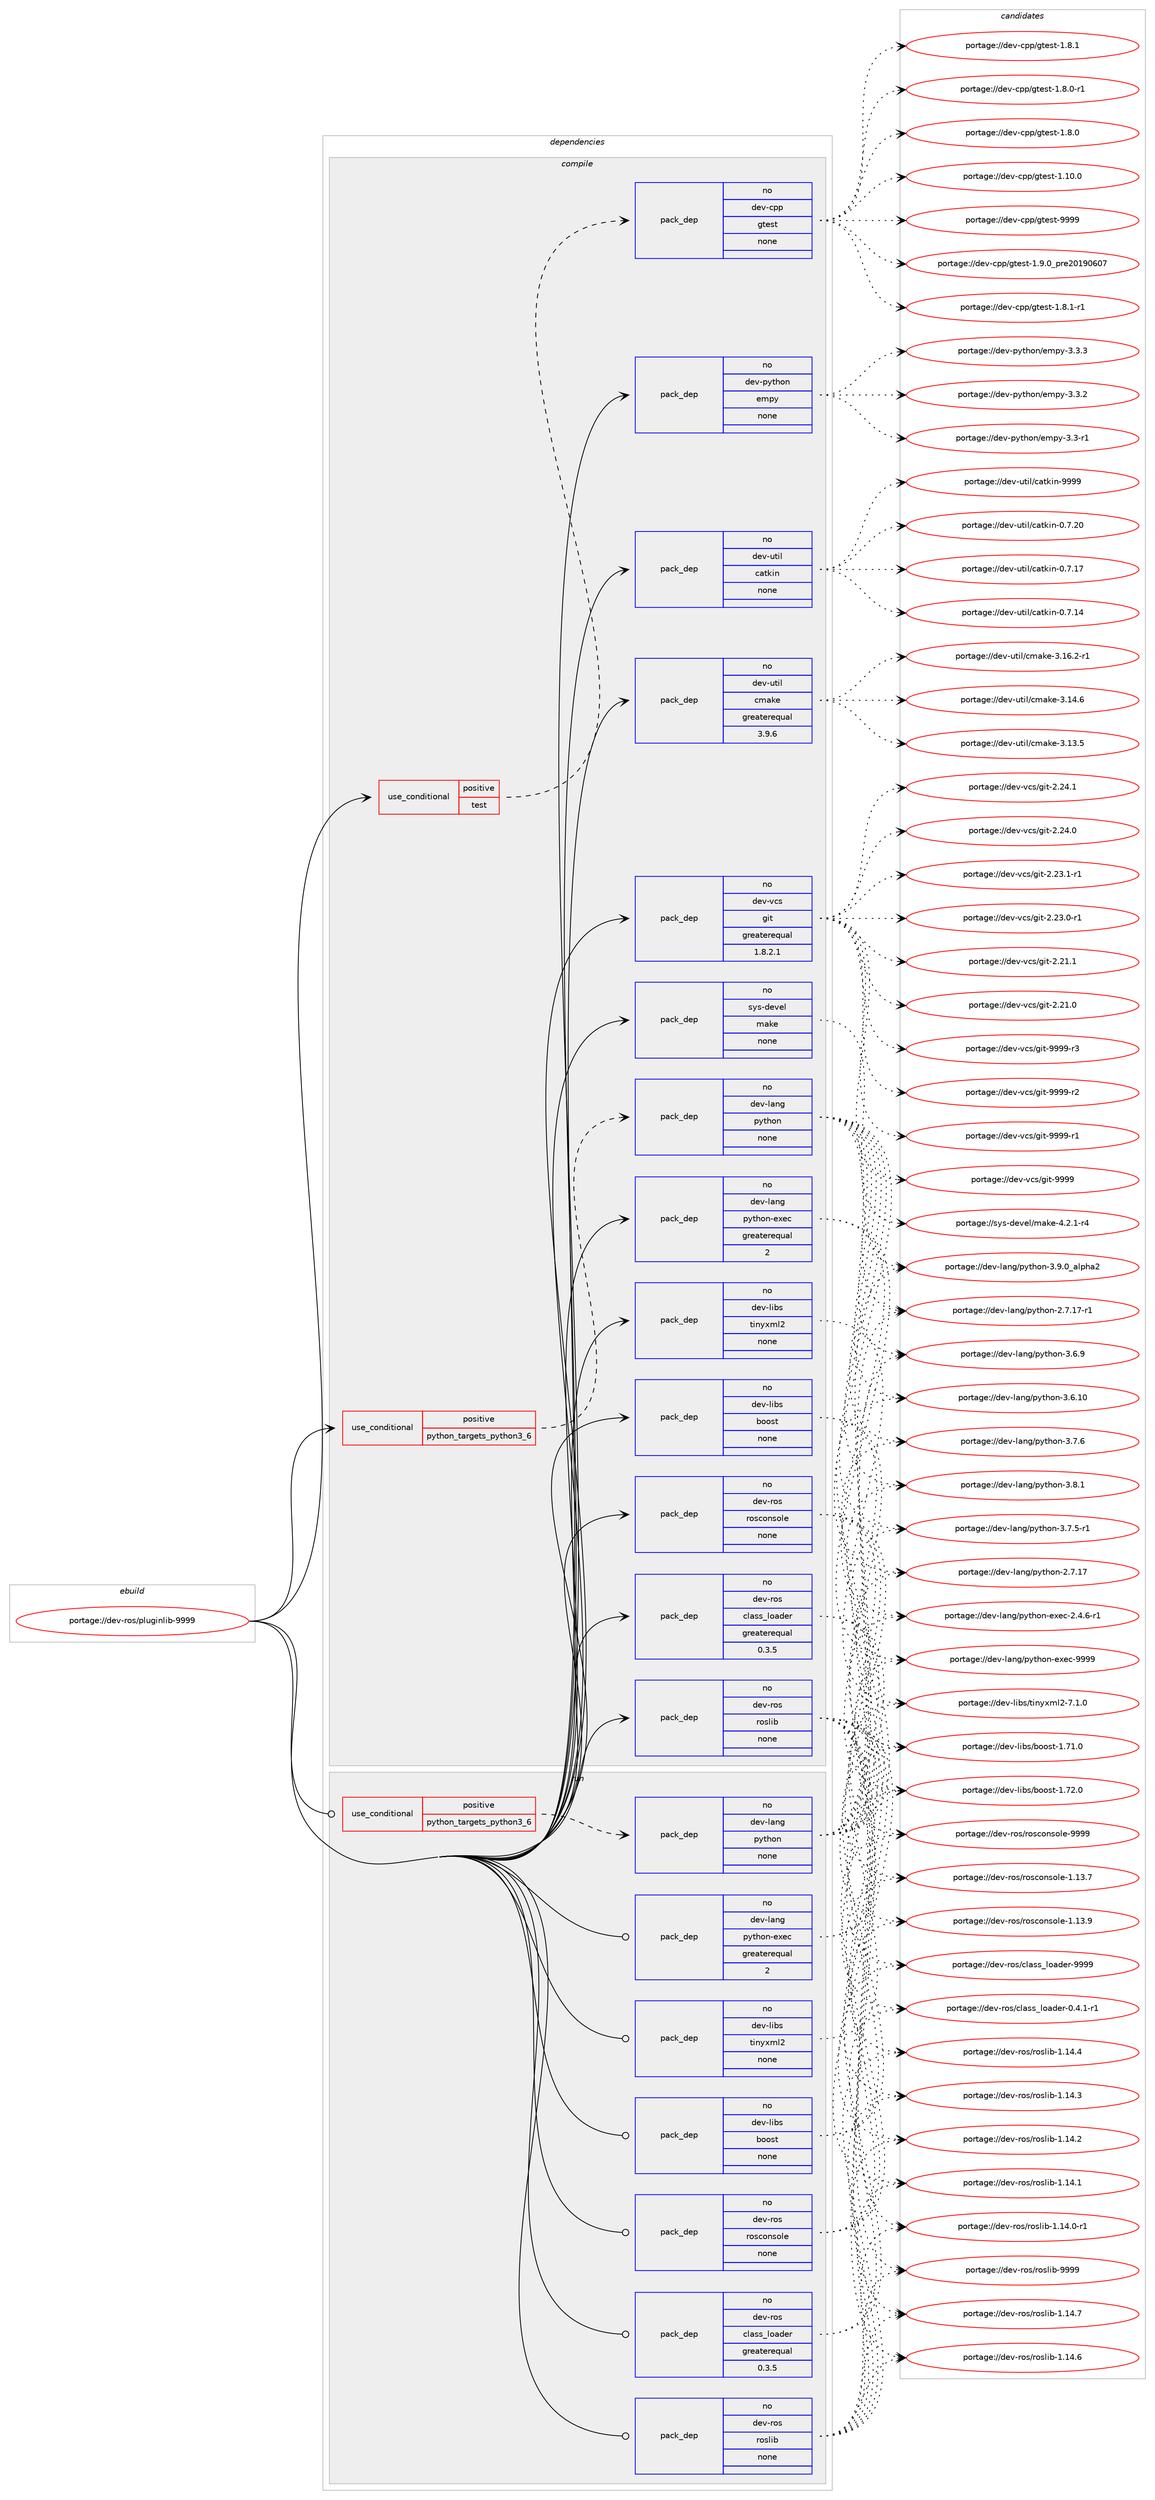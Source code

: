 digraph prolog {

# *************
# Graph options
# *************

newrank=true;
concentrate=true;
compound=true;
graph [rankdir=LR,fontname=Helvetica,fontsize=10,ranksep=1.5];#, ranksep=2.5, nodesep=0.2];
edge  [arrowhead=vee];
node  [fontname=Helvetica,fontsize=10];

# **********
# The ebuild
# **********

subgraph cluster_leftcol {
color=gray;
rank=same;
label=<<i>ebuild</i>>;
id [label="portage://dev-ros/pluginlib-9999", color=red, width=4, href="../dev-ros/pluginlib-9999.svg"];
}

# ****************
# The dependencies
# ****************

subgraph cluster_midcol {
color=gray;
label=<<i>dependencies</i>>;
subgraph cluster_compile {
fillcolor="#eeeeee";
style=filled;
label=<<i>compile</i>>;
subgraph cond99067 {
dependency393903 [label=<<TABLE BORDER="0" CELLBORDER="1" CELLSPACING="0" CELLPADDING="4"><TR><TD ROWSPAN="3" CELLPADDING="10">use_conditional</TD></TR><TR><TD>positive</TD></TR><TR><TD>python_targets_python3_6</TD></TR></TABLE>>, shape=none, color=red];
subgraph pack289983 {
dependency393904 [label=<<TABLE BORDER="0" CELLBORDER="1" CELLSPACING="0" CELLPADDING="4" WIDTH="220"><TR><TD ROWSPAN="6" CELLPADDING="30">pack_dep</TD></TR><TR><TD WIDTH="110">no</TD></TR><TR><TD>dev-lang</TD></TR><TR><TD>python</TD></TR><TR><TD>none</TD></TR><TR><TD></TD></TR></TABLE>>, shape=none, color=blue];
}
dependency393903:e -> dependency393904:w [weight=20,style="dashed",arrowhead="vee"];
}
id:e -> dependency393903:w [weight=20,style="solid",arrowhead="vee"];
subgraph cond99068 {
dependency393905 [label=<<TABLE BORDER="0" CELLBORDER="1" CELLSPACING="0" CELLPADDING="4"><TR><TD ROWSPAN="3" CELLPADDING="10">use_conditional</TD></TR><TR><TD>positive</TD></TR><TR><TD>test</TD></TR></TABLE>>, shape=none, color=red];
subgraph pack289984 {
dependency393906 [label=<<TABLE BORDER="0" CELLBORDER="1" CELLSPACING="0" CELLPADDING="4" WIDTH="220"><TR><TD ROWSPAN="6" CELLPADDING="30">pack_dep</TD></TR><TR><TD WIDTH="110">no</TD></TR><TR><TD>dev-cpp</TD></TR><TR><TD>gtest</TD></TR><TR><TD>none</TD></TR><TR><TD></TD></TR></TABLE>>, shape=none, color=blue];
}
dependency393905:e -> dependency393906:w [weight=20,style="dashed",arrowhead="vee"];
}
id:e -> dependency393905:w [weight=20,style="solid",arrowhead="vee"];
subgraph pack289985 {
dependency393907 [label=<<TABLE BORDER="0" CELLBORDER="1" CELLSPACING="0" CELLPADDING="4" WIDTH="220"><TR><TD ROWSPAN="6" CELLPADDING="30">pack_dep</TD></TR><TR><TD WIDTH="110">no</TD></TR><TR><TD>dev-lang</TD></TR><TR><TD>python-exec</TD></TR><TR><TD>greaterequal</TD></TR><TR><TD>2</TD></TR></TABLE>>, shape=none, color=blue];
}
id:e -> dependency393907:w [weight=20,style="solid",arrowhead="vee"];
subgraph pack289986 {
dependency393908 [label=<<TABLE BORDER="0" CELLBORDER="1" CELLSPACING="0" CELLPADDING="4" WIDTH="220"><TR><TD ROWSPAN="6" CELLPADDING="30">pack_dep</TD></TR><TR><TD WIDTH="110">no</TD></TR><TR><TD>dev-libs</TD></TR><TR><TD>boost</TD></TR><TR><TD>none</TD></TR><TR><TD></TD></TR></TABLE>>, shape=none, color=blue];
}
id:e -> dependency393908:w [weight=20,style="solid",arrowhead="vee"];
subgraph pack289987 {
dependency393909 [label=<<TABLE BORDER="0" CELLBORDER="1" CELLSPACING="0" CELLPADDING="4" WIDTH="220"><TR><TD ROWSPAN="6" CELLPADDING="30">pack_dep</TD></TR><TR><TD WIDTH="110">no</TD></TR><TR><TD>dev-libs</TD></TR><TR><TD>tinyxml2</TD></TR><TR><TD>none</TD></TR><TR><TD></TD></TR></TABLE>>, shape=none, color=blue];
}
id:e -> dependency393909:w [weight=20,style="solid",arrowhead="vee"];
subgraph pack289988 {
dependency393910 [label=<<TABLE BORDER="0" CELLBORDER="1" CELLSPACING="0" CELLPADDING="4" WIDTH="220"><TR><TD ROWSPAN="6" CELLPADDING="30">pack_dep</TD></TR><TR><TD WIDTH="110">no</TD></TR><TR><TD>dev-python</TD></TR><TR><TD>empy</TD></TR><TR><TD>none</TD></TR><TR><TD></TD></TR></TABLE>>, shape=none, color=blue];
}
id:e -> dependency393910:w [weight=20,style="solid",arrowhead="vee"];
subgraph pack289989 {
dependency393911 [label=<<TABLE BORDER="0" CELLBORDER="1" CELLSPACING="0" CELLPADDING="4" WIDTH="220"><TR><TD ROWSPAN="6" CELLPADDING="30">pack_dep</TD></TR><TR><TD WIDTH="110">no</TD></TR><TR><TD>dev-ros</TD></TR><TR><TD>class_loader</TD></TR><TR><TD>greaterequal</TD></TR><TR><TD>0.3.5</TD></TR></TABLE>>, shape=none, color=blue];
}
id:e -> dependency393911:w [weight=20,style="solid",arrowhead="vee"];
subgraph pack289990 {
dependency393912 [label=<<TABLE BORDER="0" CELLBORDER="1" CELLSPACING="0" CELLPADDING="4" WIDTH="220"><TR><TD ROWSPAN="6" CELLPADDING="30">pack_dep</TD></TR><TR><TD WIDTH="110">no</TD></TR><TR><TD>dev-ros</TD></TR><TR><TD>rosconsole</TD></TR><TR><TD>none</TD></TR><TR><TD></TD></TR></TABLE>>, shape=none, color=blue];
}
id:e -> dependency393912:w [weight=20,style="solid",arrowhead="vee"];
subgraph pack289991 {
dependency393913 [label=<<TABLE BORDER="0" CELLBORDER="1" CELLSPACING="0" CELLPADDING="4" WIDTH="220"><TR><TD ROWSPAN="6" CELLPADDING="30">pack_dep</TD></TR><TR><TD WIDTH="110">no</TD></TR><TR><TD>dev-ros</TD></TR><TR><TD>roslib</TD></TR><TR><TD>none</TD></TR><TR><TD></TD></TR></TABLE>>, shape=none, color=blue];
}
id:e -> dependency393913:w [weight=20,style="solid",arrowhead="vee"];
subgraph pack289992 {
dependency393914 [label=<<TABLE BORDER="0" CELLBORDER="1" CELLSPACING="0" CELLPADDING="4" WIDTH="220"><TR><TD ROWSPAN="6" CELLPADDING="30">pack_dep</TD></TR><TR><TD WIDTH="110">no</TD></TR><TR><TD>dev-util</TD></TR><TR><TD>catkin</TD></TR><TR><TD>none</TD></TR><TR><TD></TD></TR></TABLE>>, shape=none, color=blue];
}
id:e -> dependency393914:w [weight=20,style="solid",arrowhead="vee"];
subgraph pack289993 {
dependency393915 [label=<<TABLE BORDER="0" CELLBORDER="1" CELLSPACING="0" CELLPADDING="4" WIDTH="220"><TR><TD ROWSPAN="6" CELLPADDING="30">pack_dep</TD></TR><TR><TD WIDTH="110">no</TD></TR><TR><TD>dev-util</TD></TR><TR><TD>cmake</TD></TR><TR><TD>greaterequal</TD></TR><TR><TD>3.9.6</TD></TR></TABLE>>, shape=none, color=blue];
}
id:e -> dependency393915:w [weight=20,style="solid",arrowhead="vee"];
subgraph pack289994 {
dependency393916 [label=<<TABLE BORDER="0" CELLBORDER="1" CELLSPACING="0" CELLPADDING="4" WIDTH="220"><TR><TD ROWSPAN="6" CELLPADDING="30">pack_dep</TD></TR><TR><TD WIDTH="110">no</TD></TR><TR><TD>dev-vcs</TD></TR><TR><TD>git</TD></TR><TR><TD>greaterequal</TD></TR><TR><TD>1.8.2.1</TD></TR></TABLE>>, shape=none, color=blue];
}
id:e -> dependency393916:w [weight=20,style="solid",arrowhead="vee"];
subgraph pack289995 {
dependency393917 [label=<<TABLE BORDER="0" CELLBORDER="1" CELLSPACING="0" CELLPADDING="4" WIDTH="220"><TR><TD ROWSPAN="6" CELLPADDING="30">pack_dep</TD></TR><TR><TD WIDTH="110">no</TD></TR><TR><TD>sys-devel</TD></TR><TR><TD>make</TD></TR><TR><TD>none</TD></TR><TR><TD></TD></TR></TABLE>>, shape=none, color=blue];
}
id:e -> dependency393917:w [weight=20,style="solid",arrowhead="vee"];
}
subgraph cluster_compileandrun {
fillcolor="#eeeeee";
style=filled;
label=<<i>compile and run</i>>;
}
subgraph cluster_run {
fillcolor="#eeeeee";
style=filled;
label=<<i>run</i>>;
subgraph cond99069 {
dependency393918 [label=<<TABLE BORDER="0" CELLBORDER="1" CELLSPACING="0" CELLPADDING="4"><TR><TD ROWSPAN="3" CELLPADDING="10">use_conditional</TD></TR><TR><TD>positive</TD></TR><TR><TD>python_targets_python3_6</TD></TR></TABLE>>, shape=none, color=red];
subgraph pack289996 {
dependency393919 [label=<<TABLE BORDER="0" CELLBORDER="1" CELLSPACING="0" CELLPADDING="4" WIDTH="220"><TR><TD ROWSPAN="6" CELLPADDING="30">pack_dep</TD></TR><TR><TD WIDTH="110">no</TD></TR><TR><TD>dev-lang</TD></TR><TR><TD>python</TD></TR><TR><TD>none</TD></TR><TR><TD></TD></TR></TABLE>>, shape=none, color=blue];
}
dependency393918:e -> dependency393919:w [weight=20,style="dashed",arrowhead="vee"];
}
id:e -> dependency393918:w [weight=20,style="solid",arrowhead="odot"];
subgraph pack289997 {
dependency393920 [label=<<TABLE BORDER="0" CELLBORDER="1" CELLSPACING="0" CELLPADDING="4" WIDTH="220"><TR><TD ROWSPAN="6" CELLPADDING="30">pack_dep</TD></TR><TR><TD WIDTH="110">no</TD></TR><TR><TD>dev-lang</TD></TR><TR><TD>python-exec</TD></TR><TR><TD>greaterequal</TD></TR><TR><TD>2</TD></TR></TABLE>>, shape=none, color=blue];
}
id:e -> dependency393920:w [weight=20,style="solid",arrowhead="odot"];
subgraph pack289998 {
dependency393921 [label=<<TABLE BORDER="0" CELLBORDER="1" CELLSPACING="0" CELLPADDING="4" WIDTH="220"><TR><TD ROWSPAN="6" CELLPADDING="30">pack_dep</TD></TR><TR><TD WIDTH="110">no</TD></TR><TR><TD>dev-libs</TD></TR><TR><TD>boost</TD></TR><TR><TD>none</TD></TR><TR><TD></TD></TR></TABLE>>, shape=none, color=blue];
}
id:e -> dependency393921:w [weight=20,style="solid",arrowhead="odot"];
subgraph pack289999 {
dependency393922 [label=<<TABLE BORDER="0" CELLBORDER="1" CELLSPACING="0" CELLPADDING="4" WIDTH="220"><TR><TD ROWSPAN="6" CELLPADDING="30">pack_dep</TD></TR><TR><TD WIDTH="110">no</TD></TR><TR><TD>dev-libs</TD></TR><TR><TD>tinyxml2</TD></TR><TR><TD>none</TD></TR><TR><TD></TD></TR></TABLE>>, shape=none, color=blue];
}
id:e -> dependency393922:w [weight=20,style="solid",arrowhead="odot"];
subgraph pack290000 {
dependency393923 [label=<<TABLE BORDER="0" CELLBORDER="1" CELLSPACING="0" CELLPADDING="4" WIDTH="220"><TR><TD ROWSPAN="6" CELLPADDING="30">pack_dep</TD></TR><TR><TD WIDTH="110">no</TD></TR><TR><TD>dev-ros</TD></TR><TR><TD>class_loader</TD></TR><TR><TD>greaterequal</TD></TR><TR><TD>0.3.5</TD></TR></TABLE>>, shape=none, color=blue];
}
id:e -> dependency393923:w [weight=20,style="solid",arrowhead="odot"];
subgraph pack290001 {
dependency393924 [label=<<TABLE BORDER="0" CELLBORDER="1" CELLSPACING="0" CELLPADDING="4" WIDTH="220"><TR><TD ROWSPAN="6" CELLPADDING="30">pack_dep</TD></TR><TR><TD WIDTH="110">no</TD></TR><TR><TD>dev-ros</TD></TR><TR><TD>rosconsole</TD></TR><TR><TD>none</TD></TR><TR><TD></TD></TR></TABLE>>, shape=none, color=blue];
}
id:e -> dependency393924:w [weight=20,style="solid",arrowhead="odot"];
subgraph pack290002 {
dependency393925 [label=<<TABLE BORDER="0" CELLBORDER="1" CELLSPACING="0" CELLPADDING="4" WIDTH="220"><TR><TD ROWSPAN="6" CELLPADDING="30">pack_dep</TD></TR><TR><TD WIDTH="110">no</TD></TR><TR><TD>dev-ros</TD></TR><TR><TD>roslib</TD></TR><TR><TD>none</TD></TR><TR><TD></TD></TR></TABLE>>, shape=none, color=blue];
}
id:e -> dependency393925:w [weight=20,style="solid",arrowhead="odot"];
}
}

# **************
# The candidates
# **************

subgraph cluster_choices {
rank=same;
color=gray;
label=<<i>candidates</i>>;

subgraph choice289983 {
color=black;
nodesep=1;
choice10010111845108971101034711212111610411111045514657464895971081121049750 [label="portage://dev-lang/python-3.9.0_alpha2", color=red, width=4,href="../dev-lang/python-3.9.0_alpha2.svg"];
choice100101118451089711010347112121116104111110455146564649 [label="portage://dev-lang/python-3.8.1", color=red, width=4,href="../dev-lang/python-3.8.1.svg"];
choice100101118451089711010347112121116104111110455146554654 [label="portage://dev-lang/python-3.7.6", color=red, width=4,href="../dev-lang/python-3.7.6.svg"];
choice1001011184510897110103471121211161041111104551465546534511449 [label="portage://dev-lang/python-3.7.5-r1", color=red, width=4,href="../dev-lang/python-3.7.5-r1.svg"];
choice100101118451089711010347112121116104111110455146544657 [label="portage://dev-lang/python-3.6.9", color=red, width=4,href="../dev-lang/python-3.6.9.svg"];
choice10010111845108971101034711212111610411111045514654464948 [label="portage://dev-lang/python-3.6.10", color=red, width=4,href="../dev-lang/python-3.6.10.svg"];
choice100101118451089711010347112121116104111110455046554649554511449 [label="portage://dev-lang/python-2.7.17-r1", color=red, width=4,href="../dev-lang/python-2.7.17-r1.svg"];
choice10010111845108971101034711212111610411111045504655464955 [label="portage://dev-lang/python-2.7.17", color=red, width=4,href="../dev-lang/python-2.7.17.svg"];
dependency393904:e -> choice10010111845108971101034711212111610411111045514657464895971081121049750:w [style=dotted,weight="100"];
dependency393904:e -> choice100101118451089711010347112121116104111110455146564649:w [style=dotted,weight="100"];
dependency393904:e -> choice100101118451089711010347112121116104111110455146554654:w [style=dotted,weight="100"];
dependency393904:e -> choice1001011184510897110103471121211161041111104551465546534511449:w [style=dotted,weight="100"];
dependency393904:e -> choice100101118451089711010347112121116104111110455146544657:w [style=dotted,weight="100"];
dependency393904:e -> choice10010111845108971101034711212111610411111045514654464948:w [style=dotted,weight="100"];
dependency393904:e -> choice100101118451089711010347112121116104111110455046554649554511449:w [style=dotted,weight="100"];
dependency393904:e -> choice10010111845108971101034711212111610411111045504655464955:w [style=dotted,weight="100"];
}
subgraph choice289984 {
color=black;
nodesep=1;
choice1001011184599112112471031161011151164557575757 [label="portage://dev-cpp/gtest-9999", color=red, width=4,href="../dev-cpp/gtest-9999.svg"];
choice100101118459911211247103116101115116454946574648951121141015048495748544855 [label="portage://dev-cpp/gtest-1.9.0_pre20190607", color=red, width=4,href="../dev-cpp/gtest-1.9.0_pre20190607.svg"];
choice1001011184599112112471031161011151164549465646494511449 [label="portage://dev-cpp/gtest-1.8.1-r1", color=red, width=4,href="../dev-cpp/gtest-1.8.1-r1.svg"];
choice100101118459911211247103116101115116454946564649 [label="portage://dev-cpp/gtest-1.8.1", color=red, width=4,href="../dev-cpp/gtest-1.8.1.svg"];
choice1001011184599112112471031161011151164549465646484511449 [label="portage://dev-cpp/gtest-1.8.0-r1", color=red, width=4,href="../dev-cpp/gtest-1.8.0-r1.svg"];
choice100101118459911211247103116101115116454946564648 [label="portage://dev-cpp/gtest-1.8.0", color=red, width=4,href="../dev-cpp/gtest-1.8.0.svg"];
choice10010111845991121124710311610111511645494649484648 [label="portage://dev-cpp/gtest-1.10.0", color=red, width=4,href="../dev-cpp/gtest-1.10.0.svg"];
dependency393906:e -> choice1001011184599112112471031161011151164557575757:w [style=dotted,weight="100"];
dependency393906:e -> choice100101118459911211247103116101115116454946574648951121141015048495748544855:w [style=dotted,weight="100"];
dependency393906:e -> choice1001011184599112112471031161011151164549465646494511449:w [style=dotted,weight="100"];
dependency393906:e -> choice100101118459911211247103116101115116454946564649:w [style=dotted,weight="100"];
dependency393906:e -> choice1001011184599112112471031161011151164549465646484511449:w [style=dotted,weight="100"];
dependency393906:e -> choice100101118459911211247103116101115116454946564648:w [style=dotted,weight="100"];
dependency393906:e -> choice10010111845991121124710311610111511645494649484648:w [style=dotted,weight="100"];
}
subgraph choice289985 {
color=black;
nodesep=1;
choice10010111845108971101034711212111610411111045101120101994557575757 [label="portage://dev-lang/python-exec-9999", color=red, width=4,href="../dev-lang/python-exec-9999.svg"];
choice10010111845108971101034711212111610411111045101120101994550465246544511449 [label="portage://dev-lang/python-exec-2.4.6-r1", color=red, width=4,href="../dev-lang/python-exec-2.4.6-r1.svg"];
dependency393907:e -> choice10010111845108971101034711212111610411111045101120101994557575757:w [style=dotted,weight="100"];
dependency393907:e -> choice10010111845108971101034711212111610411111045101120101994550465246544511449:w [style=dotted,weight="100"];
}
subgraph choice289986 {
color=black;
nodesep=1;
choice1001011184510810598115479811111111511645494655504648 [label="portage://dev-libs/boost-1.72.0", color=red, width=4,href="../dev-libs/boost-1.72.0.svg"];
choice1001011184510810598115479811111111511645494655494648 [label="portage://dev-libs/boost-1.71.0", color=red, width=4,href="../dev-libs/boost-1.71.0.svg"];
dependency393908:e -> choice1001011184510810598115479811111111511645494655504648:w [style=dotted,weight="100"];
dependency393908:e -> choice1001011184510810598115479811111111511645494655494648:w [style=dotted,weight="100"];
}
subgraph choice289987 {
color=black;
nodesep=1;
choice10010111845108105981154711610511012112010910850455546494648 [label="portage://dev-libs/tinyxml2-7.1.0", color=red, width=4,href="../dev-libs/tinyxml2-7.1.0.svg"];
dependency393909:e -> choice10010111845108105981154711610511012112010910850455546494648:w [style=dotted,weight="100"];
}
subgraph choice289988 {
color=black;
nodesep=1;
choice1001011184511212111610411111047101109112121455146514651 [label="portage://dev-python/empy-3.3.3", color=red, width=4,href="../dev-python/empy-3.3.3.svg"];
choice1001011184511212111610411111047101109112121455146514650 [label="portage://dev-python/empy-3.3.2", color=red, width=4,href="../dev-python/empy-3.3.2.svg"];
choice1001011184511212111610411111047101109112121455146514511449 [label="portage://dev-python/empy-3.3-r1", color=red, width=4,href="../dev-python/empy-3.3-r1.svg"];
dependency393910:e -> choice1001011184511212111610411111047101109112121455146514651:w [style=dotted,weight="100"];
dependency393910:e -> choice1001011184511212111610411111047101109112121455146514650:w [style=dotted,weight="100"];
dependency393910:e -> choice1001011184511212111610411111047101109112121455146514511449:w [style=dotted,weight="100"];
}
subgraph choice289989 {
color=black;
nodesep=1;
choice1001011184511411111547991089711511595108111971001011144557575757 [label="portage://dev-ros/class_loader-9999", color=red, width=4,href="../dev-ros/class_loader-9999.svg"];
choice1001011184511411111547991089711511595108111971001011144548465246494511449 [label="portage://dev-ros/class_loader-0.4.1-r1", color=red, width=4,href="../dev-ros/class_loader-0.4.1-r1.svg"];
dependency393911:e -> choice1001011184511411111547991089711511595108111971001011144557575757:w [style=dotted,weight="100"];
dependency393911:e -> choice1001011184511411111547991089711511595108111971001011144548465246494511449:w [style=dotted,weight="100"];
}
subgraph choice289990 {
color=black;
nodesep=1;
choice1001011184511411111547114111115991111101151111081014557575757 [label="portage://dev-ros/rosconsole-9999", color=red, width=4,href="../dev-ros/rosconsole-9999.svg"];
choice10010111845114111115471141111159911111011511110810145494649514657 [label="portage://dev-ros/rosconsole-1.13.9", color=red, width=4,href="../dev-ros/rosconsole-1.13.9.svg"];
choice10010111845114111115471141111159911111011511110810145494649514655 [label="portage://dev-ros/rosconsole-1.13.7", color=red, width=4,href="../dev-ros/rosconsole-1.13.7.svg"];
dependency393912:e -> choice1001011184511411111547114111115991111101151111081014557575757:w [style=dotted,weight="100"];
dependency393912:e -> choice10010111845114111115471141111159911111011511110810145494649514657:w [style=dotted,weight="100"];
dependency393912:e -> choice10010111845114111115471141111159911111011511110810145494649514655:w [style=dotted,weight="100"];
}
subgraph choice289991 {
color=black;
nodesep=1;
choice1001011184511411111547114111115108105984557575757 [label="portage://dev-ros/roslib-9999", color=red, width=4,href="../dev-ros/roslib-9999.svg"];
choice10010111845114111115471141111151081059845494649524655 [label="portage://dev-ros/roslib-1.14.7", color=red, width=4,href="../dev-ros/roslib-1.14.7.svg"];
choice10010111845114111115471141111151081059845494649524654 [label="portage://dev-ros/roslib-1.14.6", color=red, width=4,href="../dev-ros/roslib-1.14.6.svg"];
choice10010111845114111115471141111151081059845494649524652 [label="portage://dev-ros/roslib-1.14.4", color=red, width=4,href="../dev-ros/roslib-1.14.4.svg"];
choice10010111845114111115471141111151081059845494649524651 [label="portage://dev-ros/roslib-1.14.3", color=red, width=4,href="../dev-ros/roslib-1.14.3.svg"];
choice10010111845114111115471141111151081059845494649524650 [label="portage://dev-ros/roslib-1.14.2", color=red, width=4,href="../dev-ros/roslib-1.14.2.svg"];
choice10010111845114111115471141111151081059845494649524649 [label="portage://dev-ros/roslib-1.14.1", color=red, width=4,href="../dev-ros/roslib-1.14.1.svg"];
choice100101118451141111154711411111510810598454946495246484511449 [label="portage://dev-ros/roslib-1.14.0-r1", color=red, width=4,href="../dev-ros/roslib-1.14.0-r1.svg"];
dependency393913:e -> choice1001011184511411111547114111115108105984557575757:w [style=dotted,weight="100"];
dependency393913:e -> choice10010111845114111115471141111151081059845494649524655:w [style=dotted,weight="100"];
dependency393913:e -> choice10010111845114111115471141111151081059845494649524654:w [style=dotted,weight="100"];
dependency393913:e -> choice10010111845114111115471141111151081059845494649524652:w [style=dotted,weight="100"];
dependency393913:e -> choice10010111845114111115471141111151081059845494649524651:w [style=dotted,weight="100"];
dependency393913:e -> choice10010111845114111115471141111151081059845494649524650:w [style=dotted,weight="100"];
dependency393913:e -> choice10010111845114111115471141111151081059845494649524649:w [style=dotted,weight="100"];
dependency393913:e -> choice100101118451141111154711411111510810598454946495246484511449:w [style=dotted,weight="100"];
}
subgraph choice289992 {
color=black;
nodesep=1;
choice100101118451171161051084799971161071051104557575757 [label="portage://dev-util/catkin-9999", color=red, width=4,href="../dev-util/catkin-9999.svg"];
choice1001011184511711610510847999711610710511045484655465048 [label="portage://dev-util/catkin-0.7.20", color=red, width=4,href="../dev-util/catkin-0.7.20.svg"];
choice1001011184511711610510847999711610710511045484655464955 [label="portage://dev-util/catkin-0.7.17", color=red, width=4,href="../dev-util/catkin-0.7.17.svg"];
choice1001011184511711610510847999711610710511045484655464952 [label="portage://dev-util/catkin-0.7.14", color=red, width=4,href="../dev-util/catkin-0.7.14.svg"];
dependency393914:e -> choice100101118451171161051084799971161071051104557575757:w [style=dotted,weight="100"];
dependency393914:e -> choice1001011184511711610510847999711610710511045484655465048:w [style=dotted,weight="100"];
dependency393914:e -> choice1001011184511711610510847999711610710511045484655464955:w [style=dotted,weight="100"];
dependency393914:e -> choice1001011184511711610510847999711610710511045484655464952:w [style=dotted,weight="100"];
}
subgraph choice289993 {
color=black;
nodesep=1;
choice10010111845117116105108479910997107101455146495446504511449 [label="portage://dev-util/cmake-3.16.2-r1", color=red, width=4,href="../dev-util/cmake-3.16.2-r1.svg"];
choice1001011184511711610510847991099710710145514649524654 [label="portage://dev-util/cmake-3.14.6", color=red, width=4,href="../dev-util/cmake-3.14.6.svg"];
choice1001011184511711610510847991099710710145514649514653 [label="portage://dev-util/cmake-3.13.5", color=red, width=4,href="../dev-util/cmake-3.13.5.svg"];
dependency393915:e -> choice10010111845117116105108479910997107101455146495446504511449:w [style=dotted,weight="100"];
dependency393915:e -> choice1001011184511711610510847991099710710145514649524654:w [style=dotted,weight="100"];
dependency393915:e -> choice1001011184511711610510847991099710710145514649514653:w [style=dotted,weight="100"];
}
subgraph choice289994 {
color=black;
nodesep=1;
choice10010111845118991154710310511645575757574511451 [label="portage://dev-vcs/git-9999-r3", color=red, width=4,href="../dev-vcs/git-9999-r3.svg"];
choice10010111845118991154710310511645575757574511450 [label="portage://dev-vcs/git-9999-r2", color=red, width=4,href="../dev-vcs/git-9999-r2.svg"];
choice10010111845118991154710310511645575757574511449 [label="portage://dev-vcs/git-9999-r1", color=red, width=4,href="../dev-vcs/git-9999-r1.svg"];
choice1001011184511899115471031051164557575757 [label="portage://dev-vcs/git-9999", color=red, width=4,href="../dev-vcs/git-9999.svg"];
choice10010111845118991154710310511645504650524649 [label="portage://dev-vcs/git-2.24.1", color=red, width=4,href="../dev-vcs/git-2.24.1.svg"];
choice10010111845118991154710310511645504650524648 [label="portage://dev-vcs/git-2.24.0", color=red, width=4,href="../dev-vcs/git-2.24.0.svg"];
choice100101118451189911547103105116455046505146494511449 [label="portage://dev-vcs/git-2.23.1-r1", color=red, width=4,href="../dev-vcs/git-2.23.1-r1.svg"];
choice100101118451189911547103105116455046505146484511449 [label="portage://dev-vcs/git-2.23.0-r1", color=red, width=4,href="../dev-vcs/git-2.23.0-r1.svg"];
choice10010111845118991154710310511645504650494649 [label="portage://dev-vcs/git-2.21.1", color=red, width=4,href="../dev-vcs/git-2.21.1.svg"];
choice10010111845118991154710310511645504650494648 [label="portage://dev-vcs/git-2.21.0", color=red, width=4,href="../dev-vcs/git-2.21.0.svg"];
dependency393916:e -> choice10010111845118991154710310511645575757574511451:w [style=dotted,weight="100"];
dependency393916:e -> choice10010111845118991154710310511645575757574511450:w [style=dotted,weight="100"];
dependency393916:e -> choice10010111845118991154710310511645575757574511449:w [style=dotted,weight="100"];
dependency393916:e -> choice1001011184511899115471031051164557575757:w [style=dotted,weight="100"];
dependency393916:e -> choice10010111845118991154710310511645504650524649:w [style=dotted,weight="100"];
dependency393916:e -> choice10010111845118991154710310511645504650524648:w [style=dotted,weight="100"];
dependency393916:e -> choice100101118451189911547103105116455046505146494511449:w [style=dotted,weight="100"];
dependency393916:e -> choice100101118451189911547103105116455046505146484511449:w [style=dotted,weight="100"];
dependency393916:e -> choice10010111845118991154710310511645504650494649:w [style=dotted,weight="100"];
dependency393916:e -> choice10010111845118991154710310511645504650494648:w [style=dotted,weight="100"];
}
subgraph choice289995 {
color=black;
nodesep=1;
choice1151211154510010111810110847109971071014552465046494511452 [label="portage://sys-devel/make-4.2.1-r4", color=red, width=4,href="../sys-devel/make-4.2.1-r4.svg"];
dependency393917:e -> choice1151211154510010111810110847109971071014552465046494511452:w [style=dotted,weight="100"];
}
subgraph choice289996 {
color=black;
nodesep=1;
choice10010111845108971101034711212111610411111045514657464895971081121049750 [label="portage://dev-lang/python-3.9.0_alpha2", color=red, width=4,href="../dev-lang/python-3.9.0_alpha2.svg"];
choice100101118451089711010347112121116104111110455146564649 [label="portage://dev-lang/python-3.8.1", color=red, width=4,href="../dev-lang/python-3.8.1.svg"];
choice100101118451089711010347112121116104111110455146554654 [label="portage://dev-lang/python-3.7.6", color=red, width=4,href="../dev-lang/python-3.7.6.svg"];
choice1001011184510897110103471121211161041111104551465546534511449 [label="portage://dev-lang/python-3.7.5-r1", color=red, width=4,href="../dev-lang/python-3.7.5-r1.svg"];
choice100101118451089711010347112121116104111110455146544657 [label="portage://dev-lang/python-3.6.9", color=red, width=4,href="../dev-lang/python-3.6.9.svg"];
choice10010111845108971101034711212111610411111045514654464948 [label="portage://dev-lang/python-3.6.10", color=red, width=4,href="../dev-lang/python-3.6.10.svg"];
choice100101118451089711010347112121116104111110455046554649554511449 [label="portage://dev-lang/python-2.7.17-r1", color=red, width=4,href="../dev-lang/python-2.7.17-r1.svg"];
choice10010111845108971101034711212111610411111045504655464955 [label="portage://dev-lang/python-2.7.17", color=red, width=4,href="../dev-lang/python-2.7.17.svg"];
dependency393919:e -> choice10010111845108971101034711212111610411111045514657464895971081121049750:w [style=dotted,weight="100"];
dependency393919:e -> choice100101118451089711010347112121116104111110455146564649:w [style=dotted,weight="100"];
dependency393919:e -> choice100101118451089711010347112121116104111110455146554654:w [style=dotted,weight="100"];
dependency393919:e -> choice1001011184510897110103471121211161041111104551465546534511449:w [style=dotted,weight="100"];
dependency393919:e -> choice100101118451089711010347112121116104111110455146544657:w [style=dotted,weight="100"];
dependency393919:e -> choice10010111845108971101034711212111610411111045514654464948:w [style=dotted,weight="100"];
dependency393919:e -> choice100101118451089711010347112121116104111110455046554649554511449:w [style=dotted,weight="100"];
dependency393919:e -> choice10010111845108971101034711212111610411111045504655464955:w [style=dotted,weight="100"];
}
subgraph choice289997 {
color=black;
nodesep=1;
choice10010111845108971101034711212111610411111045101120101994557575757 [label="portage://dev-lang/python-exec-9999", color=red, width=4,href="../dev-lang/python-exec-9999.svg"];
choice10010111845108971101034711212111610411111045101120101994550465246544511449 [label="portage://dev-lang/python-exec-2.4.6-r1", color=red, width=4,href="../dev-lang/python-exec-2.4.6-r1.svg"];
dependency393920:e -> choice10010111845108971101034711212111610411111045101120101994557575757:w [style=dotted,weight="100"];
dependency393920:e -> choice10010111845108971101034711212111610411111045101120101994550465246544511449:w [style=dotted,weight="100"];
}
subgraph choice289998 {
color=black;
nodesep=1;
choice1001011184510810598115479811111111511645494655504648 [label="portage://dev-libs/boost-1.72.0", color=red, width=4,href="../dev-libs/boost-1.72.0.svg"];
choice1001011184510810598115479811111111511645494655494648 [label="portage://dev-libs/boost-1.71.0", color=red, width=4,href="../dev-libs/boost-1.71.0.svg"];
dependency393921:e -> choice1001011184510810598115479811111111511645494655504648:w [style=dotted,weight="100"];
dependency393921:e -> choice1001011184510810598115479811111111511645494655494648:w [style=dotted,weight="100"];
}
subgraph choice289999 {
color=black;
nodesep=1;
choice10010111845108105981154711610511012112010910850455546494648 [label="portage://dev-libs/tinyxml2-7.1.0", color=red, width=4,href="../dev-libs/tinyxml2-7.1.0.svg"];
dependency393922:e -> choice10010111845108105981154711610511012112010910850455546494648:w [style=dotted,weight="100"];
}
subgraph choice290000 {
color=black;
nodesep=1;
choice1001011184511411111547991089711511595108111971001011144557575757 [label="portage://dev-ros/class_loader-9999", color=red, width=4,href="../dev-ros/class_loader-9999.svg"];
choice1001011184511411111547991089711511595108111971001011144548465246494511449 [label="portage://dev-ros/class_loader-0.4.1-r1", color=red, width=4,href="../dev-ros/class_loader-0.4.1-r1.svg"];
dependency393923:e -> choice1001011184511411111547991089711511595108111971001011144557575757:w [style=dotted,weight="100"];
dependency393923:e -> choice1001011184511411111547991089711511595108111971001011144548465246494511449:w [style=dotted,weight="100"];
}
subgraph choice290001 {
color=black;
nodesep=1;
choice1001011184511411111547114111115991111101151111081014557575757 [label="portage://dev-ros/rosconsole-9999", color=red, width=4,href="../dev-ros/rosconsole-9999.svg"];
choice10010111845114111115471141111159911111011511110810145494649514657 [label="portage://dev-ros/rosconsole-1.13.9", color=red, width=4,href="../dev-ros/rosconsole-1.13.9.svg"];
choice10010111845114111115471141111159911111011511110810145494649514655 [label="portage://dev-ros/rosconsole-1.13.7", color=red, width=4,href="../dev-ros/rosconsole-1.13.7.svg"];
dependency393924:e -> choice1001011184511411111547114111115991111101151111081014557575757:w [style=dotted,weight="100"];
dependency393924:e -> choice10010111845114111115471141111159911111011511110810145494649514657:w [style=dotted,weight="100"];
dependency393924:e -> choice10010111845114111115471141111159911111011511110810145494649514655:w [style=dotted,weight="100"];
}
subgraph choice290002 {
color=black;
nodesep=1;
choice1001011184511411111547114111115108105984557575757 [label="portage://dev-ros/roslib-9999", color=red, width=4,href="../dev-ros/roslib-9999.svg"];
choice10010111845114111115471141111151081059845494649524655 [label="portage://dev-ros/roslib-1.14.7", color=red, width=4,href="../dev-ros/roslib-1.14.7.svg"];
choice10010111845114111115471141111151081059845494649524654 [label="portage://dev-ros/roslib-1.14.6", color=red, width=4,href="../dev-ros/roslib-1.14.6.svg"];
choice10010111845114111115471141111151081059845494649524652 [label="portage://dev-ros/roslib-1.14.4", color=red, width=4,href="../dev-ros/roslib-1.14.4.svg"];
choice10010111845114111115471141111151081059845494649524651 [label="portage://dev-ros/roslib-1.14.3", color=red, width=4,href="../dev-ros/roslib-1.14.3.svg"];
choice10010111845114111115471141111151081059845494649524650 [label="portage://dev-ros/roslib-1.14.2", color=red, width=4,href="../dev-ros/roslib-1.14.2.svg"];
choice10010111845114111115471141111151081059845494649524649 [label="portage://dev-ros/roslib-1.14.1", color=red, width=4,href="../dev-ros/roslib-1.14.1.svg"];
choice100101118451141111154711411111510810598454946495246484511449 [label="portage://dev-ros/roslib-1.14.0-r1", color=red, width=4,href="../dev-ros/roslib-1.14.0-r1.svg"];
dependency393925:e -> choice1001011184511411111547114111115108105984557575757:w [style=dotted,weight="100"];
dependency393925:e -> choice10010111845114111115471141111151081059845494649524655:w [style=dotted,weight="100"];
dependency393925:e -> choice10010111845114111115471141111151081059845494649524654:w [style=dotted,weight="100"];
dependency393925:e -> choice10010111845114111115471141111151081059845494649524652:w [style=dotted,weight="100"];
dependency393925:e -> choice10010111845114111115471141111151081059845494649524651:w [style=dotted,weight="100"];
dependency393925:e -> choice10010111845114111115471141111151081059845494649524650:w [style=dotted,weight="100"];
dependency393925:e -> choice10010111845114111115471141111151081059845494649524649:w [style=dotted,weight="100"];
dependency393925:e -> choice100101118451141111154711411111510810598454946495246484511449:w [style=dotted,weight="100"];
}
}

}
